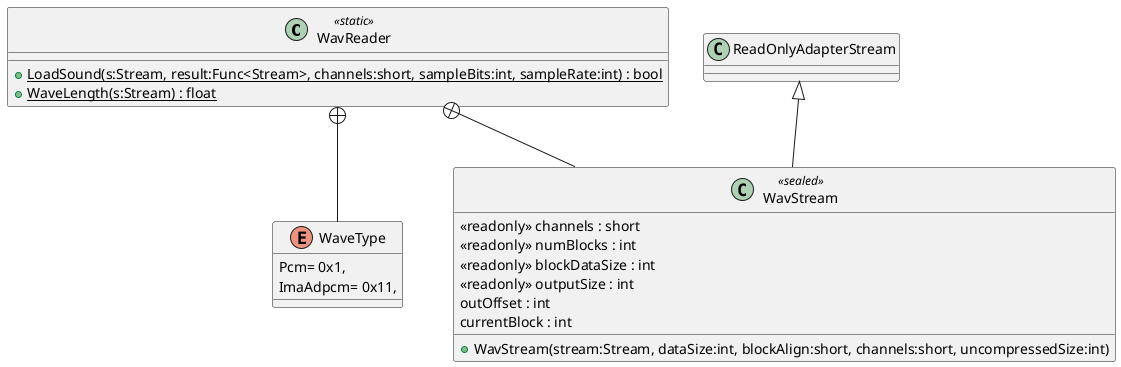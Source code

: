 @startuml
class WavReader <<static>> {
    + {static} LoadSound(s:Stream, result:Func<Stream>, channels:short, sampleBits:int, sampleRate:int) : bool
    + {static} WaveLength(s:Stream) : float
}
enum WaveType {
    Pcm= 0x1,
    ImaAdpcm= 0x11,
}
class WavStream <<sealed>> {
    <<readonly>> channels : short
    <<readonly>> numBlocks : int
    <<readonly>> blockDataSize : int
    <<readonly>> outputSize : int
    outOffset : int
    currentBlock : int
    + WavStream(stream:Stream, dataSize:int, blockAlign:short, channels:short, uncompressedSize:int)
}
WavReader +-- WaveType
WavReader +-- WavStream
ReadOnlyAdapterStream <|-- WavStream
@enduml
